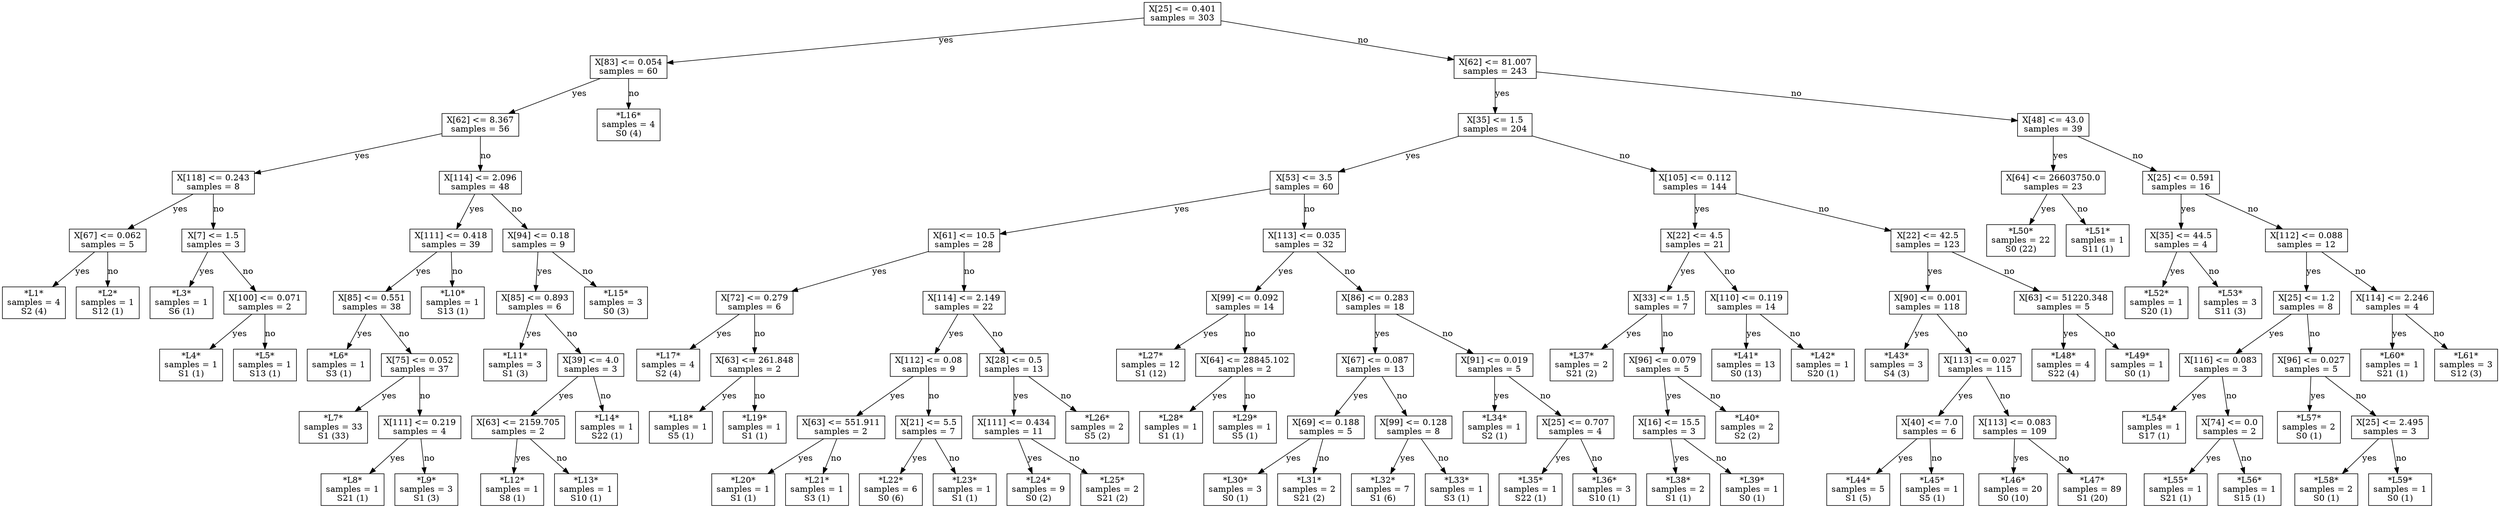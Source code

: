 digraph Tree {
node [shape=box] ;
0 [label="X[25] <= 0.401\nsamples = 303\n"] ;
1 [label="X[83] <= 0.054\nsamples = 60\n"] ;
0 -> 1 [label="yes"];
2 [label="X[62] <= 8.367\nsamples = 56\n"] ;
1 -> 2 [label="yes"];
3 [label="X[118] <= 0.243\nsamples = 8\n"] ;
2 -> 3 [label="yes"];
4 [label="X[67] <= 0.062\nsamples = 5\n"] ;
3 -> 4 [label="yes"];
5 [label="*L1*\nsamples = 4\nS2 (4)\n"] ;
4 -> 5 [label="yes"];
6 [label="*L2*\nsamples = 1\nS12 (1)\n"] ;
4 -> 6 [label="no"];
7 [label="X[7] <= 1.5\nsamples = 3\n"] ;
3 -> 7 [label="no"];
8 [label="*L3*\nsamples = 1\nS6 (1)\n"] ;
7 -> 8 [label="yes"];
9 [label="X[100] <= 0.071\nsamples = 2\n"] ;
7 -> 9 [label="no"];
10 [label="*L4*\nsamples = 1\nS1 (1)\n"] ;
9 -> 10 [label="yes"];
11 [label="*L5*\nsamples = 1\nS13 (1)\n"] ;
9 -> 11 [label="no"];
12 [label="X[114] <= 2.096\nsamples = 48\n"] ;
2 -> 12 [label="no"];
13 [label="X[111] <= 0.418\nsamples = 39\n"] ;
12 -> 13 [label="yes"];
14 [label="X[85] <= 0.551\nsamples = 38\n"] ;
13 -> 14 [label="yes"];
15 [label="*L6*\nsamples = 1\nS3 (1)\n"] ;
14 -> 15 [label="yes"];
16 [label="X[75] <= 0.052\nsamples = 37\n"] ;
14 -> 16 [label="no"];
17 [label="*L7*\nsamples = 33\nS1 (33)\n"] ;
16 -> 17 [label="yes"];
18 [label="X[111] <= 0.219\nsamples = 4\n"] ;
16 -> 18 [label="no"];
19 [label="*L8*\nsamples = 1\nS21 (1)\n"] ;
18 -> 19 [label="yes"];
20 [label="*L9*\nsamples = 3\nS1 (3)\n"] ;
18 -> 20 [label="no"];
21 [label="*L10*\nsamples = 1\nS13 (1)\n"] ;
13 -> 21 [label="no"];
22 [label="X[94] <= 0.18\nsamples = 9\n"] ;
12 -> 22 [label="no"];
23 [label="X[85] <= 0.893\nsamples = 6\n"] ;
22 -> 23 [label="yes"];
24 [label="*L11*\nsamples = 3\nS1 (3)\n"] ;
23 -> 24 [label="yes"];
25 [label="X[39] <= 4.0\nsamples = 3\n"] ;
23 -> 25 [label="no"];
26 [label="X[63] <= 2159.705\nsamples = 2\n"] ;
25 -> 26 [label="yes"];
27 [label="*L12*\nsamples = 1\nS8 (1)\n"] ;
26 -> 27 [label="yes"];
28 [label="*L13*\nsamples = 1\nS10 (1)\n"] ;
26 -> 28 [label="no"];
29 [label="*L14*\nsamples = 1\nS22 (1)\n"] ;
25 -> 29 [label="no"];
30 [label="*L15*\nsamples = 3\nS0 (3)\n"] ;
22 -> 30 [label="no"];
31 [label="*L16*\nsamples = 4\nS0 (4)\n"] ;
1 -> 31 [label="no"];
32 [label="X[62] <= 81.007\nsamples = 243\n"] ;
0 -> 32 [label="no"];
33 [label="X[35] <= 1.5\nsamples = 204\n"] ;
32 -> 33 [label="yes"];
34 [label="X[53] <= 3.5\nsamples = 60\n"] ;
33 -> 34 [label="yes"];
35 [label="X[61] <= 10.5\nsamples = 28\n"] ;
34 -> 35 [label="yes"];
36 [label="X[72] <= 0.279\nsamples = 6\n"] ;
35 -> 36 [label="yes"];
37 [label="*L17*\nsamples = 4\nS2 (4)\n"] ;
36 -> 37 [label="yes"];
38 [label="X[63] <= 261.848\nsamples = 2\n"] ;
36 -> 38 [label="no"];
39 [label="*L18*\nsamples = 1\nS5 (1)\n"] ;
38 -> 39 [label="yes"];
40 [label="*L19*\nsamples = 1\nS1 (1)\n"] ;
38 -> 40 [label="no"];
41 [label="X[114] <= 2.149\nsamples = 22\n"] ;
35 -> 41 [label="no"];
42 [label="X[112] <= 0.08\nsamples = 9\n"] ;
41 -> 42 [label="yes"];
43 [label="X[63] <= 551.911\nsamples = 2\n"] ;
42 -> 43 [label="yes"];
44 [label="*L20*\nsamples = 1\nS1 (1)\n"] ;
43 -> 44 [label="yes"];
45 [label="*L21*\nsamples = 1\nS3 (1)\n"] ;
43 -> 45 [label="no"];
46 [label="X[21] <= 5.5\nsamples = 7\n"] ;
42 -> 46 [label="no"];
47 [label="*L22*\nsamples = 6\nS0 (6)\n"] ;
46 -> 47 [label="yes"];
48 [label="*L23*\nsamples = 1\nS1 (1)\n"] ;
46 -> 48 [label="no"];
49 [label="X[28] <= 0.5\nsamples = 13\n"] ;
41 -> 49 [label="no"];
50 [label="X[111] <= 0.434\nsamples = 11\n"] ;
49 -> 50 [label="yes"];
51 [label="*L24*\nsamples = 9\nS0 (2)\n"] ;
50 -> 51 [label="yes"];
52 [label="*L25*\nsamples = 2\nS21 (2)\n"] ;
50 -> 52 [label="no"];
53 [label="*L26*\nsamples = 2\nS5 (2)\n"] ;
49 -> 53 [label="no"];
54 [label="X[113] <= 0.035\nsamples = 32\n"] ;
34 -> 54 [label="no"];
55 [label="X[99] <= 0.092\nsamples = 14\n"] ;
54 -> 55 [label="yes"];
56 [label="*L27*\nsamples = 12\nS1 (12)\n"] ;
55 -> 56 [label="yes"];
57 [label="X[64] <= 28845.102\nsamples = 2\n"] ;
55 -> 57 [label="no"];
58 [label="*L28*\nsamples = 1\nS1 (1)\n"] ;
57 -> 58 [label="yes"];
59 [label="*L29*\nsamples = 1\nS5 (1)\n"] ;
57 -> 59 [label="no"];
60 [label="X[86] <= 0.283\nsamples = 18\n"] ;
54 -> 60 [label="no"];
61 [label="X[67] <= 0.087\nsamples = 13\n"] ;
60 -> 61 [label="yes"];
62 [label="X[69] <= 0.188\nsamples = 5\n"] ;
61 -> 62 [label="yes"];
63 [label="*L30*\nsamples = 3\nS0 (1)\n"] ;
62 -> 63 [label="yes"];
64 [label="*L31*\nsamples = 2\nS21 (2)\n"] ;
62 -> 64 [label="no"];
65 [label="X[99] <= 0.128\nsamples = 8\n"] ;
61 -> 65 [label="no"];
66 [label="*L32*\nsamples = 7\nS1 (6)\n"] ;
65 -> 66 [label="yes"];
67 [label="*L33*\nsamples = 1\nS3 (1)\n"] ;
65 -> 67 [label="no"];
68 [label="X[91] <= 0.019\nsamples = 5\n"] ;
60 -> 68 [label="no"];
69 [label="*L34*\nsamples = 1\nS2 (1)\n"] ;
68 -> 69 [label="yes"];
70 [label="X[25] <= 0.707\nsamples = 4\n"] ;
68 -> 70 [label="no"];
71 [label="*L35*\nsamples = 1\nS22 (1)\n"] ;
70 -> 71 [label="yes"];
72 [label="*L36*\nsamples = 3\nS10 (1)\n"] ;
70 -> 72 [label="no"];
73 [label="X[105] <= 0.112\nsamples = 144\n"] ;
33 -> 73 [label="no"];
74 [label="X[22] <= 4.5\nsamples = 21\n"] ;
73 -> 74 [label="yes"];
75 [label="X[33] <= 1.5\nsamples = 7\n"] ;
74 -> 75 [label="yes"];
76 [label="*L37*\nsamples = 2\nS21 (2)\n"] ;
75 -> 76 [label="yes"];
77 [label="X[96] <= 0.079\nsamples = 5\n"] ;
75 -> 77 [label="no"];
78 [label="X[16] <= 15.5\nsamples = 3\n"] ;
77 -> 78 [label="yes"];
79 [label="*L38*\nsamples = 2\nS1 (1)\n"] ;
78 -> 79 [label="yes"];
80 [label="*L39*\nsamples = 1\nS0 (1)\n"] ;
78 -> 80 [label="no"];
81 [label="*L40*\nsamples = 2\nS2 (2)\n"] ;
77 -> 81 [label="no"];
82 [label="X[110] <= 0.119\nsamples = 14\n"] ;
74 -> 82 [label="no"];
83 [label="*L41*\nsamples = 13\nS0 (13)\n"] ;
82 -> 83 [label="yes"];
84 [label="*L42*\nsamples = 1\nS20 (1)\n"] ;
82 -> 84 [label="no"];
85 [label="X[22] <= 42.5\nsamples = 123\n"] ;
73 -> 85 [label="no"];
86 [label="X[90] <= 0.001\nsamples = 118\n"] ;
85 -> 86 [label="yes"];
87 [label="*L43*\nsamples = 3\nS4 (3)\n"] ;
86 -> 87 [label="yes"];
88 [label="X[113] <= 0.027\nsamples = 115\n"] ;
86 -> 88 [label="no"];
89 [label="X[40] <= 7.0\nsamples = 6\n"] ;
88 -> 89 [label="yes"];
90 [label="*L44*\nsamples = 5\nS1 (5)\n"] ;
89 -> 90 [label="yes"];
91 [label="*L45*\nsamples = 1\nS5 (1)\n"] ;
89 -> 91 [label="no"];
92 [label="X[113] <= 0.083\nsamples = 109\n"] ;
88 -> 92 [label="no"];
93 [label="*L46*\nsamples = 20\nS0 (10)\n"] ;
92 -> 93 [label="yes"];
94 [label="*L47*\nsamples = 89\nS1 (20)\n"] ;
92 -> 94 [label="no"];
95 [label="X[63] <= 51220.348\nsamples = 5\n"] ;
85 -> 95 [label="no"];
96 [label="*L48*\nsamples = 4\nS22 (4)\n"] ;
95 -> 96 [label="yes"];
97 [label="*L49*\nsamples = 1\nS0 (1)\n"] ;
95 -> 97 [label="no"];
98 [label="X[48] <= 43.0\nsamples = 39\n"] ;
32 -> 98 [label="no"];
99 [label="X[64] <= 26603750.0\nsamples = 23\n"] ;
98 -> 99 [label="yes"];
100 [label="*L50*\nsamples = 22\nS0 (22)\n"] ;
99 -> 100 [label="yes"];
101 [label="*L51*\nsamples = 1\nS11 (1)\n"] ;
99 -> 101 [label="no"];
102 [label="X[25] <= 0.591\nsamples = 16\n"] ;
98 -> 102 [label="no"];
103 [label="X[35] <= 44.5\nsamples = 4\n"] ;
102 -> 103 [label="yes"];
104 [label="*L52*\nsamples = 1\nS20 (1)\n"] ;
103 -> 104 [label="yes"];
105 [label="*L53*\nsamples = 3\nS11 (3)\n"] ;
103 -> 105 [label="no"];
106 [label="X[112] <= 0.088\nsamples = 12\n"] ;
102 -> 106 [label="no"];
107 [label="X[25] <= 1.2\nsamples = 8\n"] ;
106 -> 107 [label="yes"];
108 [label="X[116] <= 0.083\nsamples = 3\n"] ;
107 -> 108 [label="yes"];
109 [label="*L54*\nsamples = 1\nS17 (1)\n"] ;
108 -> 109 [label="yes"];
110 [label="X[74] <= 0.0\nsamples = 2\n"] ;
108 -> 110 [label="no"];
111 [label="*L55*\nsamples = 1\nS21 (1)\n"] ;
110 -> 111 [label="yes"];
112 [label="*L56*\nsamples = 1\nS15 (1)\n"] ;
110 -> 112 [label="no"];
113 [label="X[96] <= 0.027\nsamples = 5\n"] ;
107 -> 113 [label="no"];
114 [label="*L57*\nsamples = 2\nS0 (1)\n"] ;
113 -> 114 [label="yes"];
115 [label="X[25] <= 2.495\nsamples = 3\n"] ;
113 -> 115 [label="no"];
116 [label="*L58*\nsamples = 2\nS0 (1)\n"] ;
115 -> 116 [label="yes"];
117 [label="*L59*\nsamples = 1\nS0 (1)\n"] ;
115 -> 117 [label="no"];
118 [label="X[114] <= 2.246\nsamples = 4\n"] ;
106 -> 118 [label="no"];
119 [label="*L60*\nsamples = 1\nS21 (1)\n"] ;
118 -> 119 [label="yes"];
120 [label="*L61*\nsamples = 3\nS12 (3)\n"] ;
118 -> 120 [label="no"];
}
